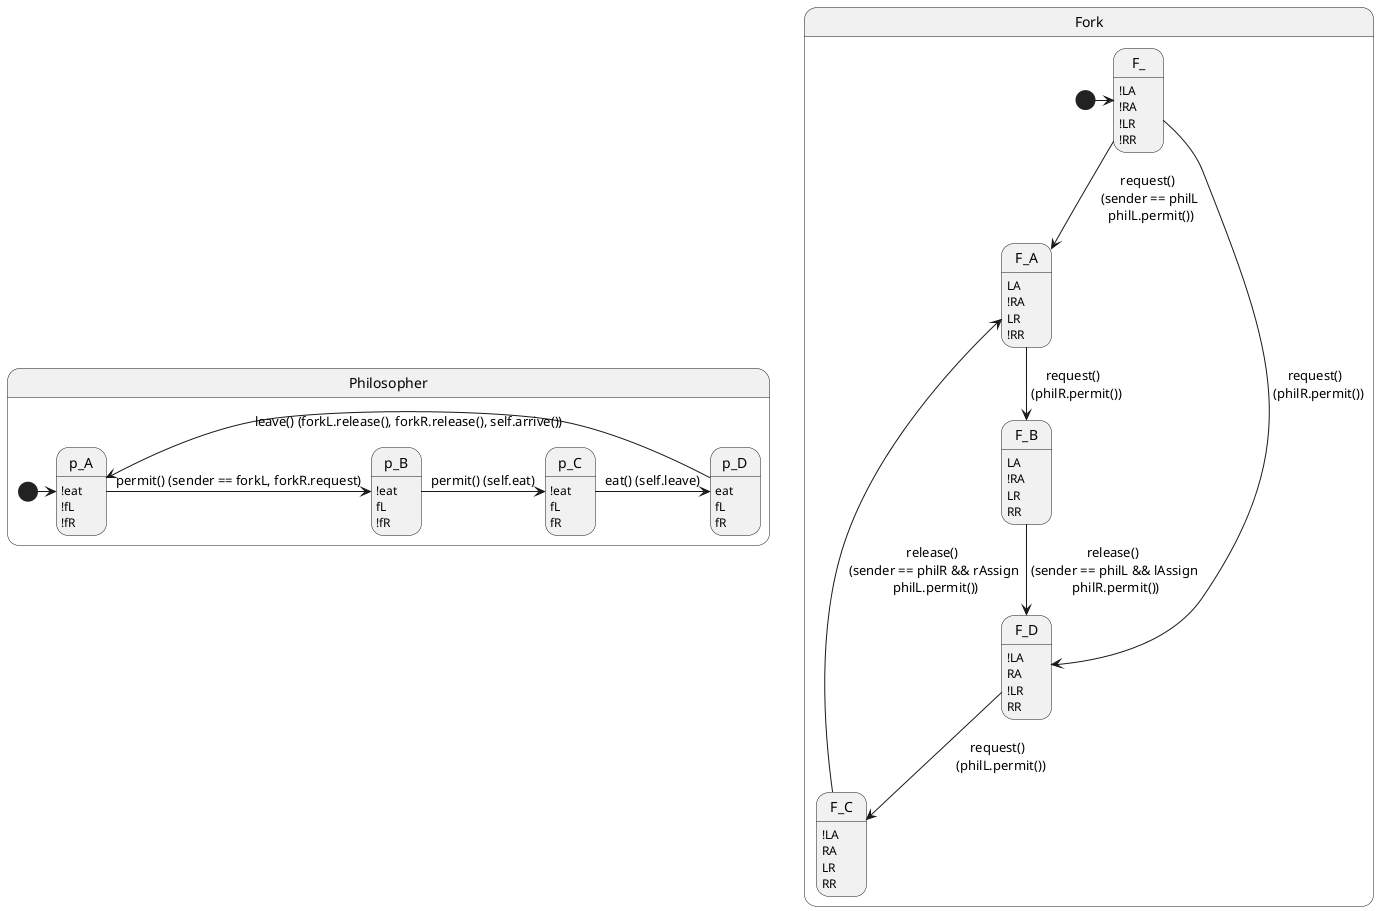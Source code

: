 @startuml

hide empty description

state Philosopher{

State p_A : !eat
State p_A : !fL
State p_A : !fR

State p_B : !eat
State p_B : fL
State p_B : !fR

State p_C : !eat
State p_C : fL
State p_C : fR

State p_D : eat
State p_D : fL
State p_D : fR

[*] -> p_A

p_A -> p_B : permit() (sender == forkL, forkR.request)

p_B -> p_C : permit() (self.eat)

p_C -> p_D : eat() (self.leave)

p_D -> p_A : leave() (forkL.release(), forkR.release(), self.arrive())

}

state Fork{

State F_ : !LA
State F_ : !RA
State F_ : !LR
State F_ : !RR

State F_A : LA
State F_A : !RA
State F_A : LR
State F_A : !RR

State F_B : LA
State F_B : !RA

State F_B : LR
State F_B : RR

State F_C : !LA
State F_C : RA
State F_C : LR
State F_C : RR

State F_D : !LA
State F_D : RA
State F_D : !LR
State F_D : RR

[*] -> F_

F_ --> F_A : request() \n (sender == philL \n philL.permit())

F_ --> F_D : request() \n (philR.permit())

F_A --> F_B : request() \n (philR.permit())

F_B --> F_D : release() \n (sender == philL && lAssign \n philR.permit())

F_D --> F_C : request() \n (philL.permit())

F_C --> F_A : release() \n (sender == philR && rAssign \n philL.permit())

}

@enduml 